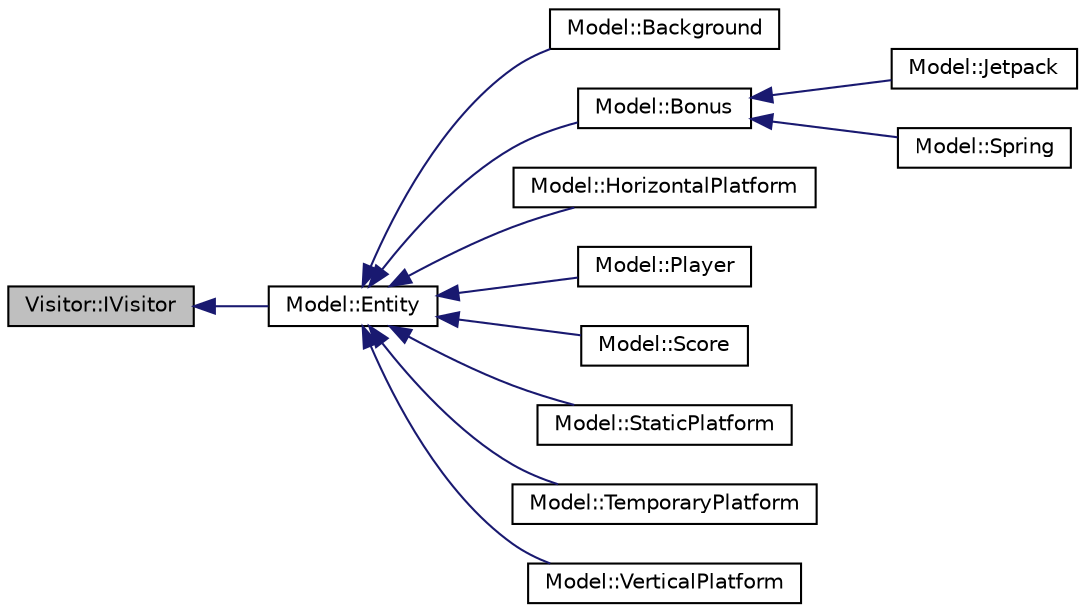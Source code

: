 digraph "Visitor::IVisitor"
    {
    // LATEX_PDF_SIZE
  bgcolor = "transparent";
edge [fontname = "Helvetica",fontsize = "10",labelfontname = "Helvetica",labelfontsize = "10"];
node [fontname = "Helvetica",fontsize = "10",shape = record];
rankdir = "LR";
Node1 [label = "Visitor::IVisitor",height = 0.2,width = 0.4,color = "black", fillcolor = "grey75", style = "filled", fontcolor = "black",tooltip = "Class for abstract Visitor."];
Node1 -> Node2 [dir = "back",color = "midnightblue",fontsize = "10",style = "solid",fontname = "Helvetica"];
Node2 [label = "Model::Entity",height = 0.2,width = 0.4,color = "black",URL = "$class_model_1_1_entity.html",tooltip = "Class for Entity object."];
Node2 -> Node3 [dir = "back",color = "midnightblue",fontsize = "10",style = "solid",fontname = "Helvetica"];
Node3 [label = "Model::Background",height = 0.2,width = 0.4,color = "black",URL = "$class_model_1_1_background.html",tooltip = "Class for Background tile."];
Node2 -> Node4 [dir = "back",color = "midnightblue",fontsize = "10",style = "solid",fontname = "Helvetica"];
Node4 [label = "Model::Bonus",height = 0.2,width = 0.4,color = "black",URL = "$class_model_1_1_bonus.html",tooltip = "Class for Bonus."];
Node4 -> Node5 [dir = "back",color = "midnightblue",fontsize = "10",style = "solid",fontname = "Helvetica"];
Node5 [label = "Model::Jetpack",height = 0.2,width = 0.4,color = "black",URL = "$class_model_1_1_jetpack.html",tooltip = "Class for Jetpack object."];
Node4 -> Node6 [dir = "back",color = "midnightblue",fontsize = "10",style = "solid",fontname = "Helvetica"];
Node6 [label = "Model::Spring",height = 0.2,width = 0.4,color = "black",URL = "$class_model_1_1_spring.html",tooltip = "Class for Spring object."];
Node2 -> Node7 [dir = "back",color = "midnightblue",fontsize = "10",style = "solid",fontname = "Helvetica"];
Node7 [label = "Model::HorizontalPlatform",height = 0.2,width = 0.4,color = "black",URL = "$class_model_1_1_horizontal_platform.html",tooltip = "Class for Horizontal Platform object."];
Node2 -> Node8 [dir = "back",color = "midnightblue",fontsize = "10",style = "solid",fontname = "Helvetica"];
Node8 [label = "Model::Player",height = 0.2,width = 0.4,color = "black",URL = "$class_model_1_1_player.html",tooltip = "Class for Player object."];
Node2 -> Node9 [dir = "back",color = "midnightblue",fontsize = "10",style = "solid",fontname = "Helvetica"];
Node9 [label = "Model::Score",height = 0.2,width = 0.4,color = "black",URL = "$class_model_1_1_score.html",tooltip = "Class for Score of Game."];
Node2 -> Node10 [dir = "back",color = "midnightblue",fontsize = "10",style = "solid",fontname = "Helvetica"];
Node10 [label = "Model::StaticPlatform",height = 0.2,width = 0.4,color = "black",URL = "$class_model_1_1_static_platform.html",tooltip = "Class for Static Platform object."];
Node2 -> Node11 [dir = "back",color = "midnightblue",fontsize = "10",style = "solid",fontname = "Helvetica"];
Node11 [label = "Model::TemporaryPlatform",height = 0.2,width = 0.4,color = "black",URL = "$class_model_1_1_temporary_platform.html",tooltip = "Class for Temporary Platform object."];
Node2 -> Node12 [dir = "back",color = "midnightblue",fontsize = "10",style = "solid",fontname = "Helvetica"];
Node12 [label = "Model::VerticalPlatform",height = 0.2,width = 0.4,color = "black",URL = "$class_model_1_1_vertical_platform.html",tooltip = "Class for Vertical Platform object."];
}
